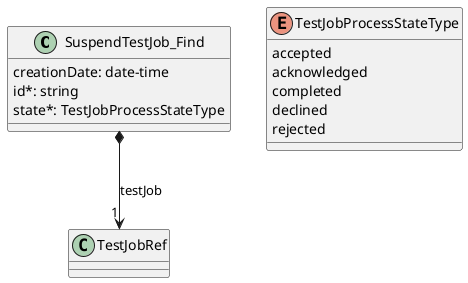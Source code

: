 @startuml useCase17Model

class SuspendTestJob_Find {

    creationDate: date-time
    id*: string
    state*: TestJobProcessStateType
}

SuspendTestJob_Find *-->"1" TestJobRef : testJob

enum TestJobProcessStateType {

    accepted
    acknowledged
    completed
    declined
    rejected
}

@enduml